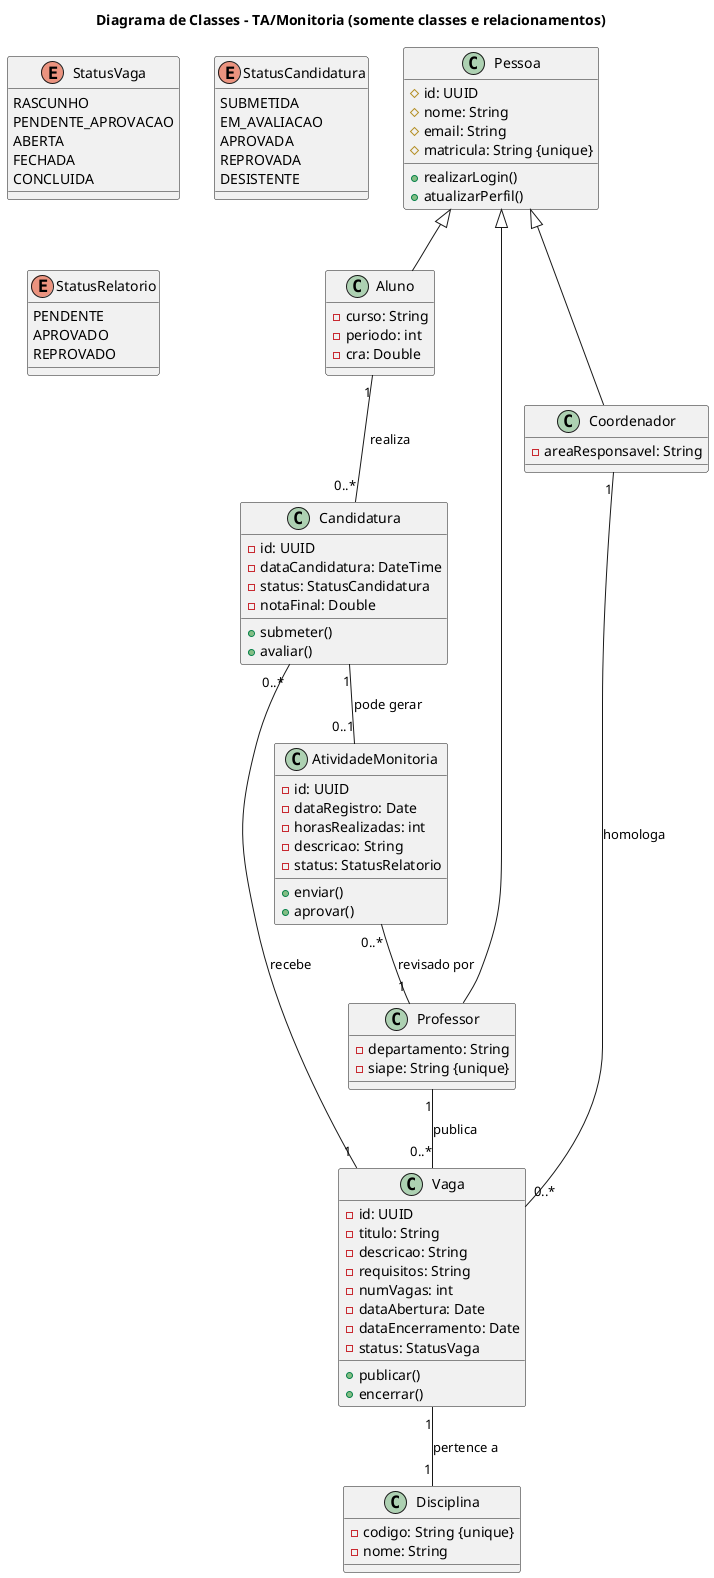 @startuml

title Diagrama de Classes – TA/Monitoria (somente classes e relacionamentos)

class Pessoa {
  # id: UUID
  # nome: String
  # email: String
  # matricula: String {unique}
  + realizarLogin()
  + atualizarPerfil()
}

class Aluno {
  - curso: String
  - periodo: int
  - cra: Double
}

class Professor {
  - departamento: String
  - siape: String {unique}
}

class Coordenador {
  - areaResponsavel: String
}

class Disciplina {
  - codigo: String {unique}
  - nome: String
}

class Vaga {
  - id: UUID
  - titulo: String
  - descricao: String
  - requisitos: String
  - numVagas: int
  - dataAbertura: Date
  - dataEncerramento: Date
  - status: StatusVaga
  + publicar()
  + encerrar()
}

class Candidatura {
  - id: UUID
  - dataCandidatura: DateTime
  - status: StatusCandidatura
  - notaFinal: Double
  + submeter()
  + avaliar()
}

class AtividadeMonitoria {
  - id: UUID
  - dataRegistro: Date
  - horasRealizadas: int
  - descricao: String
  - status: StatusRelatorio
  + enviar()
  + aprovar()
}

enum StatusVaga {
  RASCUNHO
  PENDENTE_APROVACAO
  ABERTA
  FECHADA
  CONCLUIDA
}

enum StatusCandidatura {
  SUBMETIDA
  EM_AVALIACAO
  APROVADA
  REPROVADA
  DESISTENTE
}

enum StatusRelatorio {
  PENDENTE
  APROVADO
  REPROVADO
}

Pessoa <|-- Aluno
Pessoa <|-- Professor
Pessoa <|-- Coordenador

Professor "1" -- "0..*" Vaga : publica
Vaga "1" -- "1" Disciplina : pertence a
Coordenador "1" -- "0..*" Vaga : homologa
Vaga "1" -- "0..*" Candidatura : recebe
Aluno "1" -- "0..*" Candidatura : realiza
Candidatura "1" -- "0..1" AtividadeMonitoria : pode gerar
AtividadeMonitoria "0..*" -- "1" Professor : revisado por

@enduml

